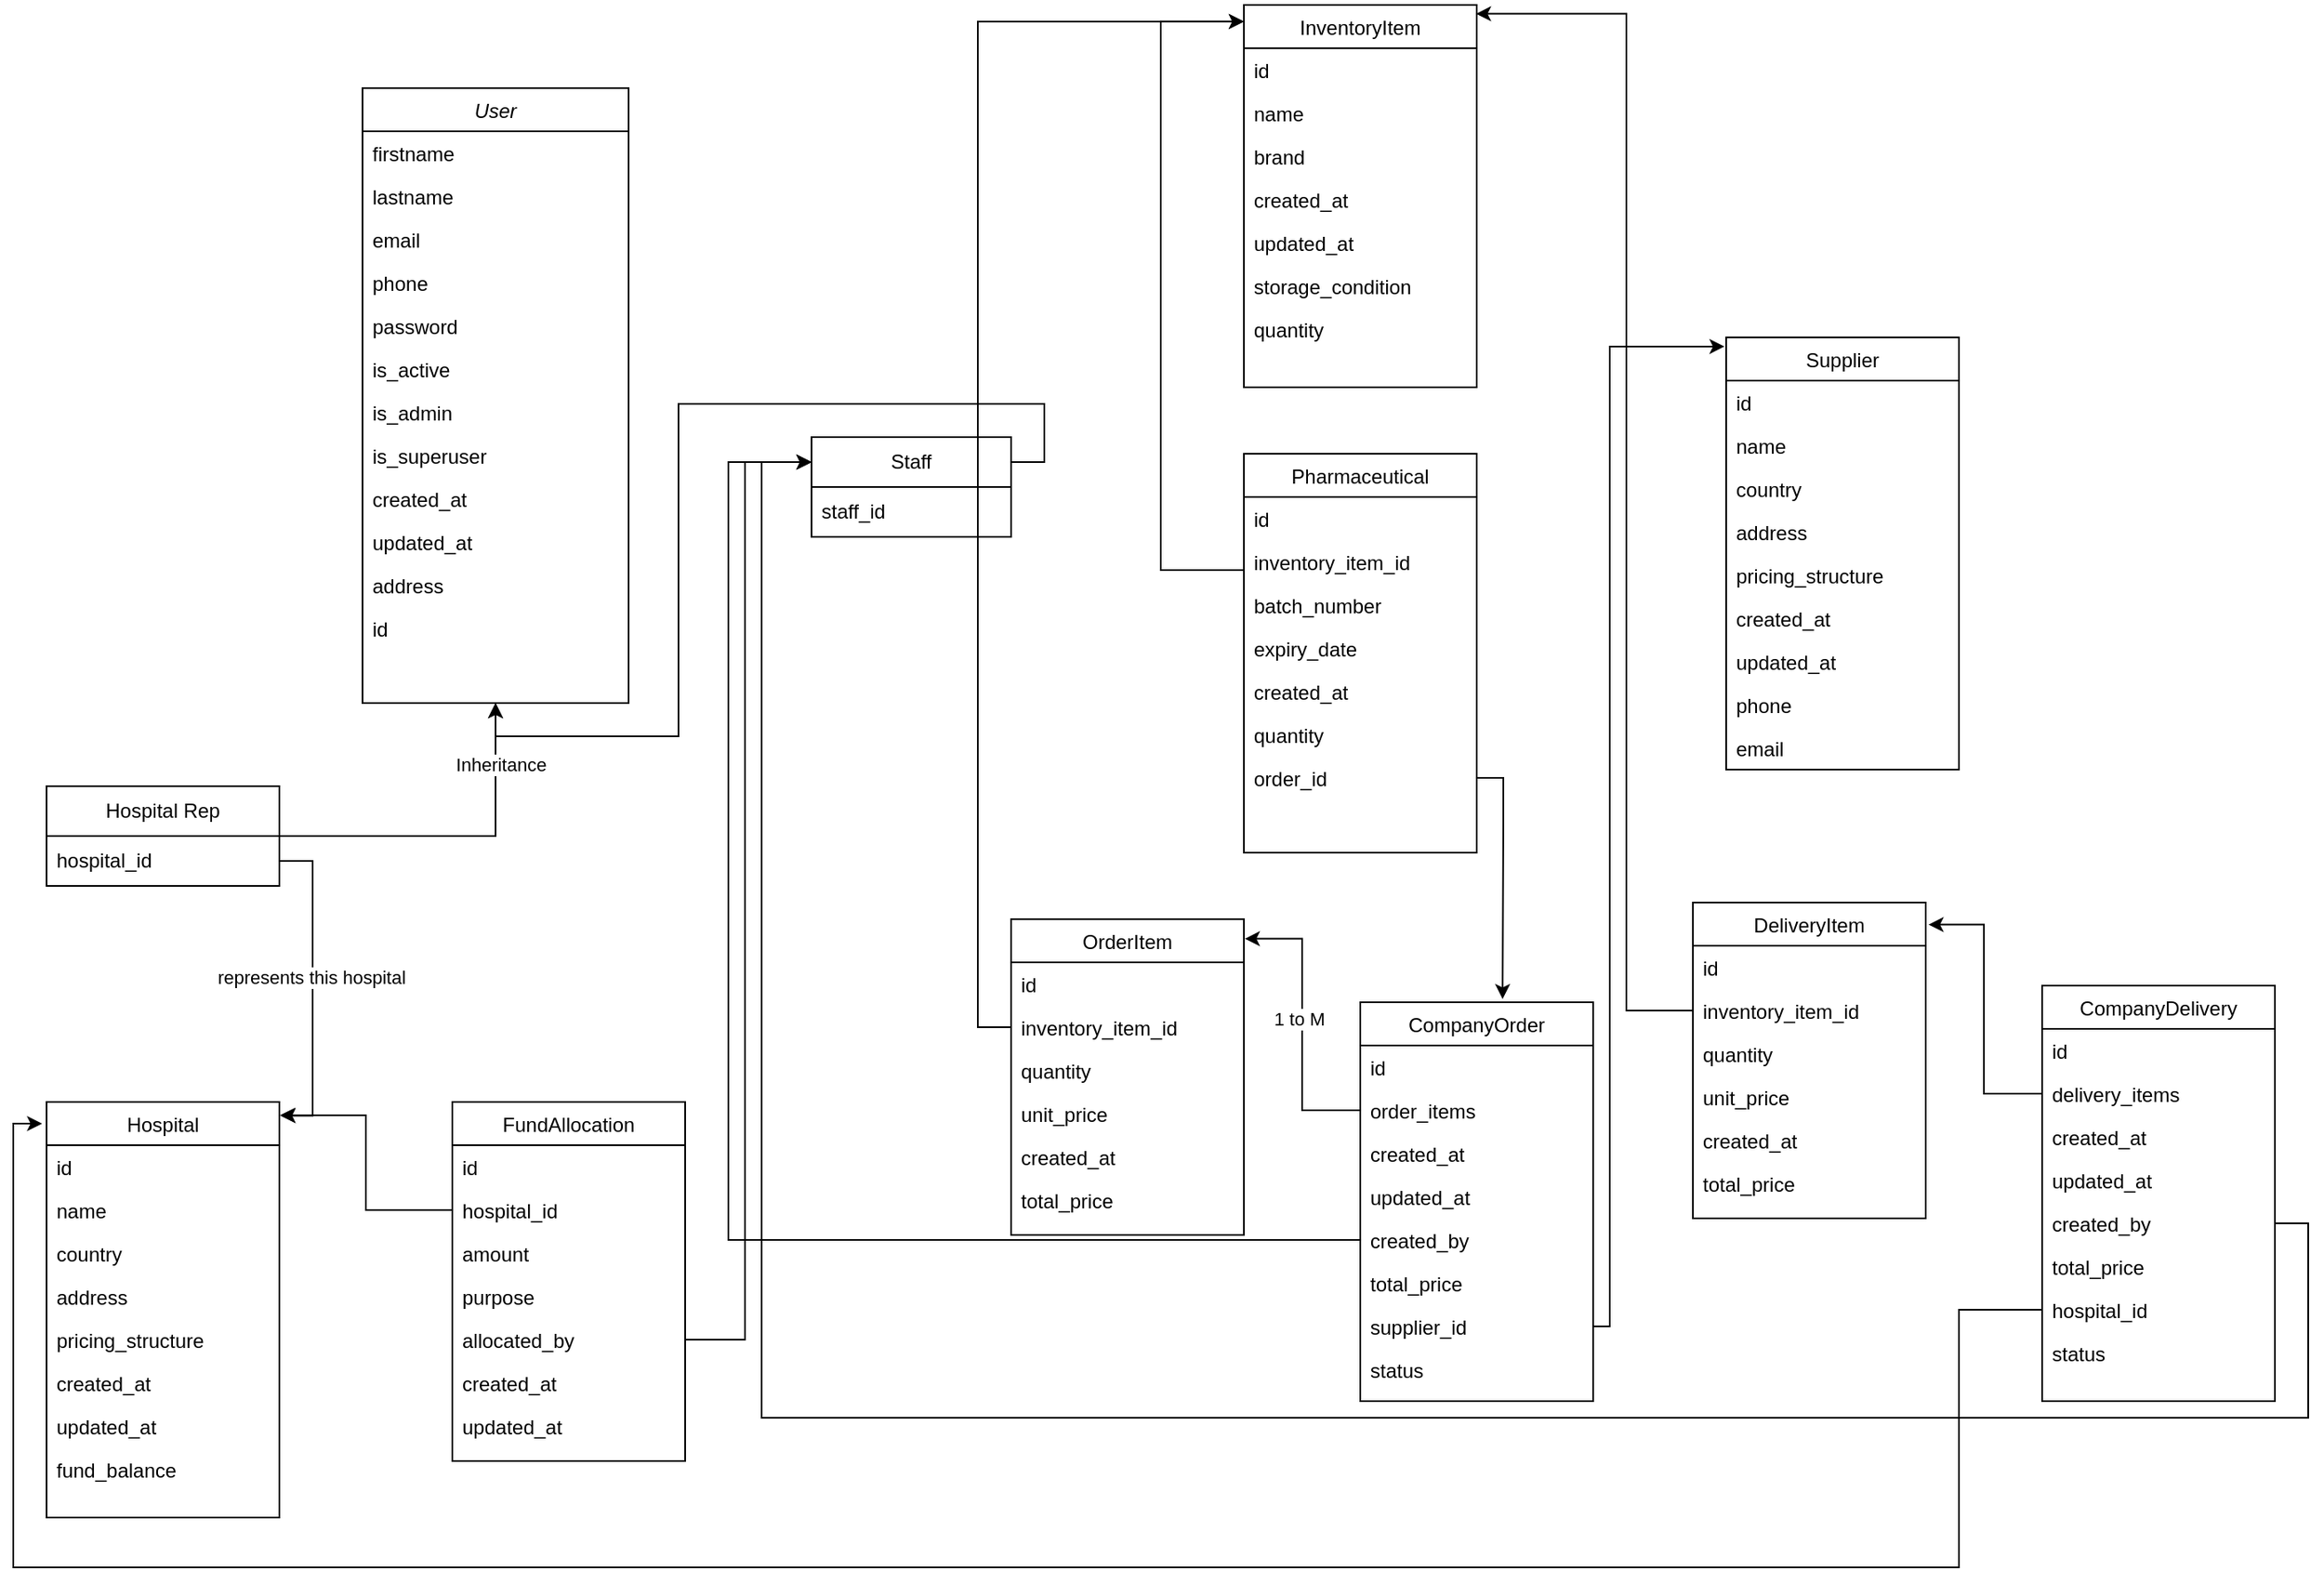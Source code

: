 <mxfile version="24.9.0">
  <diagram id="C5RBs43oDa-KdzZeNtuy" name="Page-1">
    <mxGraphModel dx="1472" dy="779" grid="1" gridSize="10" guides="1" tooltips="1" connect="1" arrows="1" fold="1" page="1" pageScale="1" pageWidth="827" pageHeight="1169" math="0" shadow="0">
      <root>
        <mxCell id="WIyWlLk6GJQsqaUBKTNV-0" />
        <mxCell id="WIyWlLk6GJQsqaUBKTNV-1" parent="WIyWlLk6GJQsqaUBKTNV-0" />
        <mxCell id="zkfFHV4jXpPFQw0GAbJ--0" value="User" style="swimlane;fontStyle=2;align=center;verticalAlign=top;childLayout=stackLayout;horizontal=1;startSize=26;horizontalStack=0;resizeParent=1;resizeLast=0;collapsible=1;marginBottom=0;rounded=0;shadow=0;strokeWidth=1;" parent="WIyWlLk6GJQsqaUBKTNV-1" vertex="1">
          <mxGeometry x="220" y="120" width="160" height="370" as="geometry">
            <mxRectangle x="230" y="140" width="160" height="26" as="alternateBounds" />
          </mxGeometry>
        </mxCell>
        <mxCell id="zkfFHV4jXpPFQw0GAbJ--1" value="firstname" style="text;align=left;verticalAlign=top;spacingLeft=4;spacingRight=4;overflow=hidden;rotatable=0;points=[[0,0.5],[1,0.5]];portConstraint=eastwest;" parent="zkfFHV4jXpPFQw0GAbJ--0" vertex="1">
          <mxGeometry y="26" width="160" height="26" as="geometry" />
        </mxCell>
        <mxCell id="zkfFHV4jXpPFQw0GAbJ--2" value="lastname" style="text;align=left;verticalAlign=top;spacingLeft=4;spacingRight=4;overflow=hidden;rotatable=0;points=[[0,0.5],[1,0.5]];portConstraint=eastwest;rounded=0;shadow=0;html=0;" parent="zkfFHV4jXpPFQw0GAbJ--0" vertex="1">
          <mxGeometry y="52" width="160" height="26" as="geometry" />
        </mxCell>
        <mxCell id="zkfFHV4jXpPFQw0GAbJ--3" value="email" style="text;align=left;verticalAlign=top;spacingLeft=4;spacingRight=4;overflow=hidden;rotatable=0;points=[[0,0.5],[1,0.5]];portConstraint=eastwest;rounded=0;shadow=0;html=0;" parent="zkfFHV4jXpPFQw0GAbJ--0" vertex="1">
          <mxGeometry y="78" width="160" height="26" as="geometry" />
        </mxCell>
        <mxCell id="GmYLh1S7JFa_gdIzrRQN-11" value="phone" style="text;align=left;verticalAlign=top;spacingLeft=4;spacingRight=4;overflow=hidden;rotatable=0;points=[[0,0.5],[1,0.5]];portConstraint=eastwest;rounded=0;shadow=0;html=0;" vertex="1" parent="zkfFHV4jXpPFQw0GAbJ--0">
          <mxGeometry y="104" width="160" height="26" as="geometry" />
        </mxCell>
        <mxCell id="GmYLh1S7JFa_gdIzrRQN-12" value="password" style="text;align=left;verticalAlign=top;spacingLeft=4;spacingRight=4;overflow=hidden;rotatable=0;points=[[0,0.5],[1,0.5]];portConstraint=eastwest;rounded=0;shadow=0;html=0;" vertex="1" parent="zkfFHV4jXpPFQw0GAbJ--0">
          <mxGeometry y="130" width="160" height="26" as="geometry" />
        </mxCell>
        <mxCell id="GmYLh1S7JFa_gdIzrRQN-13" value="is_active" style="text;align=left;verticalAlign=top;spacingLeft=4;spacingRight=4;overflow=hidden;rotatable=0;points=[[0,0.5],[1,0.5]];portConstraint=eastwest;rounded=0;shadow=0;html=0;" vertex="1" parent="zkfFHV4jXpPFQw0GAbJ--0">
          <mxGeometry y="156" width="160" height="26" as="geometry" />
        </mxCell>
        <mxCell id="GmYLh1S7JFa_gdIzrRQN-14" value="is_admin" style="text;align=left;verticalAlign=top;spacingLeft=4;spacingRight=4;overflow=hidden;rotatable=0;points=[[0,0.5],[1,0.5]];portConstraint=eastwest;rounded=0;shadow=0;html=0;" vertex="1" parent="zkfFHV4jXpPFQw0GAbJ--0">
          <mxGeometry y="182" width="160" height="26" as="geometry" />
        </mxCell>
        <mxCell id="GmYLh1S7JFa_gdIzrRQN-15" value="is_superuser" style="text;align=left;verticalAlign=top;spacingLeft=4;spacingRight=4;overflow=hidden;rotatable=0;points=[[0,0.5],[1,0.5]];portConstraint=eastwest;rounded=0;shadow=0;html=0;" vertex="1" parent="zkfFHV4jXpPFQw0GAbJ--0">
          <mxGeometry y="208" width="160" height="26" as="geometry" />
        </mxCell>
        <mxCell id="GmYLh1S7JFa_gdIzrRQN-16" value="created_at" style="text;align=left;verticalAlign=top;spacingLeft=4;spacingRight=4;overflow=hidden;rotatable=0;points=[[0,0.5],[1,0.5]];portConstraint=eastwest;rounded=0;shadow=0;html=0;" vertex="1" parent="zkfFHV4jXpPFQw0GAbJ--0">
          <mxGeometry y="234" width="160" height="26" as="geometry" />
        </mxCell>
        <mxCell id="GmYLh1S7JFa_gdIzrRQN-17" value="updated_at" style="text;align=left;verticalAlign=top;spacingLeft=4;spacingRight=4;overflow=hidden;rotatable=0;points=[[0,0.5],[1,0.5]];portConstraint=eastwest;rounded=0;shadow=0;html=0;" vertex="1" parent="zkfFHV4jXpPFQw0GAbJ--0">
          <mxGeometry y="260" width="160" height="26" as="geometry" />
        </mxCell>
        <mxCell id="GmYLh1S7JFa_gdIzrRQN-23" value="address" style="text;align=left;verticalAlign=top;spacingLeft=4;spacingRight=4;overflow=hidden;rotatable=0;points=[[0,0.5],[1,0.5]];portConstraint=eastwest;rounded=0;shadow=0;html=0;" vertex="1" parent="zkfFHV4jXpPFQw0GAbJ--0">
          <mxGeometry y="286" width="160" height="26" as="geometry" />
        </mxCell>
        <mxCell id="GmYLh1S7JFa_gdIzrRQN-28" value="id" style="text;align=left;verticalAlign=top;spacingLeft=4;spacingRight=4;overflow=hidden;rotatable=0;points=[[0,0.5],[1,0.5]];portConstraint=eastwest;rounded=0;shadow=0;html=0;" vertex="1" parent="zkfFHV4jXpPFQw0GAbJ--0">
          <mxGeometry y="312" width="160" height="26" as="geometry" />
        </mxCell>
        <mxCell id="zkfFHV4jXpPFQw0GAbJ--17" value="Hospital" style="swimlane;fontStyle=0;align=center;verticalAlign=top;childLayout=stackLayout;horizontal=1;startSize=26;horizontalStack=0;resizeParent=1;resizeLast=0;collapsible=1;marginBottom=0;rounded=0;shadow=0;strokeWidth=1;" parent="WIyWlLk6GJQsqaUBKTNV-1" vertex="1">
          <mxGeometry x="30" y="730" width="140" height="250" as="geometry">
            <mxRectangle x="550" y="140" width="160" height="26" as="alternateBounds" />
          </mxGeometry>
        </mxCell>
        <mxCell id="zkfFHV4jXpPFQw0GAbJ--18" value="id" style="text;align=left;verticalAlign=top;spacingLeft=4;spacingRight=4;overflow=hidden;rotatable=0;points=[[0,0.5],[1,0.5]];portConstraint=eastwest;" parent="zkfFHV4jXpPFQw0GAbJ--17" vertex="1">
          <mxGeometry y="26" width="140" height="26" as="geometry" />
        </mxCell>
        <mxCell id="zkfFHV4jXpPFQw0GAbJ--19" value="name" style="text;align=left;verticalAlign=top;spacingLeft=4;spacingRight=4;overflow=hidden;rotatable=0;points=[[0,0.5],[1,0.5]];portConstraint=eastwest;rounded=0;shadow=0;html=0;" parent="zkfFHV4jXpPFQw0GAbJ--17" vertex="1">
          <mxGeometry y="52" width="140" height="26" as="geometry" />
        </mxCell>
        <mxCell id="zkfFHV4jXpPFQw0GAbJ--20" value="country" style="text;align=left;verticalAlign=top;spacingLeft=4;spacingRight=4;overflow=hidden;rotatable=0;points=[[0,0.5],[1,0.5]];portConstraint=eastwest;rounded=0;shadow=0;html=0;" parent="zkfFHV4jXpPFQw0GAbJ--17" vertex="1">
          <mxGeometry y="78" width="140" height="26" as="geometry" />
        </mxCell>
        <mxCell id="zkfFHV4jXpPFQw0GAbJ--21" value="address" style="text;align=left;verticalAlign=top;spacingLeft=4;spacingRight=4;overflow=hidden;rotatable=0;points=[[0,0.5],[1,0.5]];portConstraint=eastwest;rounded=0;shadow=0;html=0;" parent="zkfFHV4jXpPFQw0GAbJ--17" vertex="1">
          <mxGeometry y="104" width="140" height="26" as="geometry" />
        </mxCell>
        <mxCell id="zkfFHV4jXpPFQw0GAbJ--22" value="pricing_structure" style="text;align=left;verticalAlign=top;spacingLeft=4;spacingRight=4;overflow=hidden;rotatable=0;points=[[0,0.5],[1,0.5]];portConstraint=eastwest;rounded=0;shadow=0;html=0;" parent="zkfFHV4jXpPFQw0GAbJ--17" vertex="1">
          <mxGeometry y="130" width="140" height="26" as="geometry" />
        </mxCell>
        <mxCell id="GmYLh1S7JFa_gdIzrRQN-30" value="created_at" style="text;align=left;verticalAlign=top;spacingLeft=4;spacingRight=4;overflow=hidden;rotatable=0;points=[[0,0.5],[1,0.5]];portConstraint=eastwest;rounded=0;shadow=0;html=0;" vertex="1" parent="zkfFHV4jXpPFQw0GAbJ--17">
          <mxGeometry y="156" width="140" height="26" as="geometry" />
        </mxCell>
        <mxCell id="GmYLh1S7JFa_gdIzrRQN-31" value="updated_at" style="text;align=left;verticalAlign=top;spacingLeft=4;spacingRight=4;overflow=hidden;rotatable=0;points=[[0,0.5],[1,0.5]];portConstraint=eastwest;rounded=0;shadow=0;html=0;" vertex="1" parent="zkfFHV4jXpPFQw0GAbJ--17">
          <mxGeometry y="182" width="140" height="26" as="geometry" />
        </mxCell>
        <mxCell id="GmYLh1S7JFa_gdIzrRQN-71" value="fund_balance" style="text;align=left;verticalAlign=top;spacingLeft=4;spacingRight=4;overflow=hidden;rotatable=0;points=[[0,0.5],[1,0.5]];portConstraint=eastwest;rounded=0;shadow=0;html=0;" vertex="1" parent="zkfFHV4jXpPFQw0GAbJ--17">
          <mxGeometry y="208" width="140" height="26" as="geometry" />
        </mxCell>
        <mxCell id="GmYLh1S7JFa_gdIzrRQN-25" style="edgeStyle=orthogonalEdgeStyle;rounded=0;orthogonalLoop=1;jettySize=auto;html=1;entryX=0.5;entryY=1;entryDx=0;entryDy=0;" edge="1" parent="WIyWlLk6GJQsqaUBKTNV-1" source="GmYLh1S7JFa_gdIzrRQN-19" target="zkfFHV4jXpPFQw0GAbJ--0">
          <mxGeometry relative="1" as="geometry" />
        </mxCell>
        <mxCell id="GmYLh1S7JFa_gdIzrRQN-154" value="Inheritance" style="edgeLabel;html=1;align=center;verticalAlign=middle;resizable=0;points=[];" vertex="1" connectable="0" parent="GmYLh1S7JFa_gdIzrRQN-25">
          <mxGeometry x="0.648" y="-3" relative="1" as="geometry">
            <mxPoint as="offset" />
          </mxGeometry>
        </mxCell>
        <mxCell id="GmYLh1S7JFa_gdIzrRQN-19" value="Hospital Rep" style="swimlane;fontStyle=0;childLayout=stackLayout;horizontal=1;startSize=30;horizontalStack=0;resizeParent=1;resizeParentMax=0;resizeLast=0;collapsible=1;marginBottom=0;whiteSpace=wrap;html=1;" vertex="1" parent="WIyWlLk6GJQsqaUBKTNV-1">
          <mxGeometry x="30" y="540" width="140" height="60" as="geometry" />
        </mxCell>
        <mxCell id="GmYLh1S7JFa_gdIzrRQN-20" value="hospital_id" style="text;strokeColor=none;fillColor=none;align=left;verticalAlign=middle;spacingLeft=4;spacingRight=4;overflow=hidden;points=[[0,0.5],[1,0.5]];portConstraint=eastwest;rotatable=0;whiteSpace=wrap;html=1;" vertex="1" parent="GmYLh1S7JFa_gdIzrRQN-19">
          <mxGeometry y="30" width="140" height="30" as="geometry" />
        </mxCell>
        <mxCell id="GmYLh1S7JFa_gdIzrRQN-26" value="Staff" style="swimlane;fontStyle=0;childLayout=stackLayout;horizontal=1;startSize=30;horizontalStack=0;resizeParent=1;resizeParentMax=0;resizeLast=0;collapsible=1;marginBottom=0;whiteSpace=wrap;html=1;direction=east;" vertex="1" parent="WIyWlLk6GJQsqaUBKTNV-1">
          <mxGeometry x="490" y="330" width="120" height="60" as="geometry" />
        </mxCell>
        <mxCell id="GmYLh1S7JFa_gdIzrRQN-27" value="staff_id" style="text;strokeColor=none;fillColor=none;align=left;verticalAlign=middle;spacingLeft=4;spacingRight=4;overflow=hidden;points=[[0,0.5],[1,0.5]];portConstraint=eastwest;rotatable=0;whiteSpace=wrap;html=1;" vertex="1" parent="GmYLh1S7JFa_gdIzrRQN-26">
          <mxGeometry y="30" width="120" height="30" as="geometry" />
        </mxCell>
        <mxCell id="GmYLh1S7JFa_gdIzrRQN-29" style="edgeStyle=orthogonalEdgeStyle;rounded=0;orthogonalLoop=1;jettySize=auto;html=1;entryX=0.5;entryY=1;entryDx=0;entryDy=0;exitX=1;exitY=0.25;exitDx=0;exitDy=0;" edge="1" parent="WIyWlLk6GJQsqaUBKTNV-1" source="GmYLh1S7JFa_gdIzrRQN-26" target="zkfFHV4jXpPFQw0GAbJ--0">
          <mxGeometry relative="1" as="geometry">
            <Array as="points">
              <mxPoint x="630" y="345" />
              <mxPoint x="630" y="310" />
              <mxPoint x="410" y="310" />
              <mxPoint x="410" y="510" />
              <mxPoint x="300" y="510" />
            </Array>
          </mxGeometry>
        </mxCell>
        <mxCell id="GmYLh1S7JFa_gdIzrRQN-32" style="edgeStyle=orthogonalEdgeStyle;rounded=0;orthogonalLoop=1;jettySize=auto;html=1;exitX=1;exitY=0.5;exitDx=0;exitDy=0;entryX=1.005;entryY=0.033;entryDx=0;entryDy=0;entryPerimeter=0;" edge="1" parent="WIyWlLk6GJQsqaUBKTNV-1" source="GmYLh1S7JFa_gdIzrRQN-20" target="zkfFHV4jXpPFQw0GAbJ--17">
          <mxGeometry relative="1" as="geometry" />
        </mxCell>
        <mxCell id="GmYLh1S7JFa_gdIzrRQN-33" value="represents this hospital" style="edgeLabel;html=1;align=center;verticalAlign=middle;resizable=0;points=[];" vertex="1" connectable="0" parent="GmYLh1S7JFa_gdIzrRQN-32">
          <mxGeometry x="-0.073" y="-1" relative="1" as="geometry">
            <mxPoint as="offset" />
          </mxGeometry>
        </mxCell>
        <mxCell id="GmYLh1S7JFa_gdIzrRQN-34" value="Supplier" style="swimlane;fontStyle=0;align=center;verticalAlign=top;childLayout=stackLayout;horizontal=1;startSize=26;horizontalStack=0;resizeParent=1;resizeLast=0;collapsible=1;marginBottom=0;rounded=0;shadow=0;strokeWidth=1;" vertex="1" parent="WIyWlLk6GJQsqaUBKTNV-1">
          <mxGeometry x="1040" y="270" width="140" height="260" as="geometry">
            <mxRectangle x="550" y="140" width="160" height="26" as="alternateBounds" />
          </mxGeometry>
        </mxCell>
        <mxCell id="GmYLh1S7JFa_gdIzrRQN-35" value="id" style="text;align=left;verticalAlign=top;spacingLeft=4;spacingRight=4;overflow=hidden;rotatable=0;points=[[0,0.5],[1,0.5]];portConstraint=eastwest;" vertex="1" parent="GmYLh1S7JFa_gdIzrRQN-34">
          <mxGeometry y="26" width="140" height="26" as="geometry" />
        </mxCell>
        <mxCell id="GmYLh1S7JFa_gdIzrRQN-36" value="name" style="text;align=left;verticalAlign=top;spacingLeft=4;spacingRight=4;overflow=hidden;rotatable=0;points=[[0,0.5],[1,0.5]];portConstraint=eastwest;rounded=0;shadow=0;html=0;" vertex="1" parent="GmYLh1S7JFa_gdIzrRQN-34">
          <mxGeometry y="52" width="140" height="26" as="geometry" />
        </mxCell>
        <mxCell id="GmYLh1S7JFa_gdIzrRQN-37" value="country" style="text;align=left;verticalAlign=top;spacingLeft=4;spacingRight=4;overflow=hidden;rotatable=0;points=[[0,0.5],[1,0.5]];portConstraint=eastwest;rounded=0;shadow=0;html=0;" vertex="1" parent="GmYLh1S7JFa_gdIzrRQN-34">
          <mxGeometry y="78" width="140" height="26" as="geometry" />
        </mxCell>
        <mxCell id="GmYLh1S7JFa_gdIzrRQN-38" value="address" style="text;align=left;verticalAlign=top;spacingLeft=4;spacingRight=4;overflow=hidden;rotatable=0;points=[[0,0.5],[1,0.5]];portConstraint=eastwest;rounded=0;shadow=0;html=0;" vertex="1" parent="GmYLh1S7JFa_gdIzrRQN-34">
          <mxGeometry y="104" width="140" height="26" as="geometry" />
        </mxCell>
        <mxCell id="GmYLh1S7JFa_gdIzrRQN-39" value="pricing_structure" style="text;align=left;verticalAlign=top;spacingLeft=4;spacingRight=4;overflow=hidden;rotatable=0;points=[[0,0.5],[1,0.5]];portConstraint=eastwest;rounded=0;shadow=0;html=0;" vertex="1" parent="GmYLh1S7JFa_gdIzrRQN-34">
          <mxGeometry y="130" width="140" height="26" as="geometry" />
        </mxCell>
        <mxCell id="GmYLh1S7JFa_gdIzrRQN-40" value="created_at" style="text;align=left;verticalAlign=top;spacingLeft=4;spacingRight=4;overflow=hidden;rotatable=0;points=[[0,0.5],[1,0.5]];portConstraint=eastwest;rounded=0;shadow=0;html=0;" vertex="1" parent="GmYLh1S7JFa_gdIzrRQN-34">
          <mxGeometry y="156" width="140" height="26" as="geometry" />
        </mxCell>
        <mxCell id="GmYLh1S7JFa_gdIzrRQN-41" value="updated_at" style="text;align=left;verticalAlign=top;spacingLeft=4;spacingRight=4;overflow=hidden;rotatable=0;points=[[0,0.5],[1,0.5]];portConstraint=eastwest;rounded=0;shadow=0;html=0;" vertex="1" parent="GmYLh1S7JFa_gdIzrRQN-34">
          <mxGeometry y="182" width="140" height="26" as="geometry" />
        </mxCell>
        <mxCell id="GmYLh1S7JFa_gdIzrRQN-42" value="phone" style="text;align=left;verticalAlign=top;spacingLeft=4;spacingRight=4;overflow=hidden;rotatable=0;points=[[0,0.5],[1,0.5]];portConstraint=eastwest;rounded=0;shadow=0;html=0;" vertex="1" parent="GmYLh1S7JFa_gdIzrRQN-34">
          <mxGeometry y="208" width="140" height="26" as="geometry" />
        </mxCell>
        <mxCell id="GmYLh1S7JFa_gdIzrRQN-43" value="email" style="text;align=left;verticalAlign=top;spacingLeft=4;spacingRight=4;overflow=hidden;rotatable=0;points=[[0,0.5],[1,0.5]];portConstraint=eastwest;rounded=0;shadow=0;html=0;" vertex="1" parent="GmYLh1S7JFa_gdIzrRQN-34">
          <mxGeometry y="234" width="140" height="26" as="geometry" />
        </mxCell>
        <mxCell id="GmYLh1S7JFa_gdIzrRQN-44" value="InventoryItem" style="swimlane;fontStyle=0;align=center;verticalAlign=top;childLayout=stackLayout;horizontal=1;startSize=26;horizontalStack=0;resizeParent=1;resizeLast=0;collapsible=1;marginBottom=0;rounded=0;shadow=0;strokeWidth=1;" vertex="1" parent="WIyWlLk6GJQsqaUBKTNV-1">
          <mxGeometry x="750" y="70" width="140" height="230" as="geometry">
            <mxRectangle x="550" y="140" width="160" height="26" as="alternateBounds" />
          </mxGeometry>
        </mxCell>
        <mxCell id="GmYLh1S7JFa_gdIzrRQN-45" value="id" style="text;align=left;verticalAlign=top;spacingLeft=4;spacingRight=4;overflow=hidden;rotatable=0;points=[[0,0.5],[1,0.5]];portConstraint=eastwest;" vertex="1" parent="GmYLh1S7JFa_gdIzrRQN-44">
          <mxGeometry y="26" width="140" height="26" as="geometry" />
        </mxCell>
        <mxCell id="GmYLh1S7JFa_gdIzrRQN-46" value="name" style="text;align=left;verticalAlign=top;spacingLeft=4;spacingRight=4;overflow=hidden;rotatable=0;points=[[0,0.5],[1,0.5]];portConstraint=eastwest;rounded=0;shadow=0;html=0;" vertex="1" parent="GmYLh1S7JFa_gdIzrRQN-44">
          <mxGeometry y="52" width="140" height="26" as="geometry" />
        </mxCell>
        <mxCell id="GmYLh1S7JFa_gdIzrRQN-47" value="brand" style="text;align=left;verticalAlign=top;spacingLeft=4;spacingRight=4;overflow=hidden;rotatable=0;points=[[0,0.5],[1,0.5]];portConstraint=eastwest;rounded=0;shadow=0;html=0;" vertex="1" parent="GmYLh1S7JFa_gdIzrRQN-44">
          <mxGeometry y="78" width="140" height="26" as="geometry" />
        </mxCell>
        <mxCell id="GmYLh1S7JFa_gdIzrRQN-50" value="created_at" style="text;align=left;verticalAlign=top;spacingLeft=4;spacingRight=4;overflow=hidden;rotatable=0;points=[[0,0.5],[1,0.5]];portConstraint=eastwest;rounded=0;shadow=0;html=0;" vertex="1" parent="GmYLh1S7JFa_gdIzrRQN-44">
          <mxGeometry y="104" width="140" height="26" as="geometry" />
        </mxCell>
        <mxCell id="GmYLh1S7JFa_gdIzrRQN-51" value="updated_at" style="text;align=left;verticalAlign=top;spacingLeft=4;spacingRight=4;overflow=hidden;rotatable=0;points=[[0,0.5],[1,0.5]];portConstraint=eastwest;rounded=0;shadow=0;html=0;" vertex="1" parent="GmYLh1S7JFa_gdIzrRQN-44">
          <mxGeometry y="130" width="140" height="26" as="geometry" />
        </mxCell>
        <mxCell id="GmYLh1S7JFa_gdIzrRQN-52" value="storage_condition" style="text;align=left;verticalAlign=top;spacingLeft=4;spacingRight=4;overflow=hidden;rotatable=0;points=[[0,0.5],[1,0.5]];portConstraint=eastwest;rounded=0;shadow=0;html=0;" vertex="1" parent="GmYLh1S7JFa_gdIzrRQN-44">
          <mxGeometry y="156" width="140" height="26" as="geometry" />
        </mxCell>
        <mxCell id="GmYLh1S7JFa_gdIzrRQN-53" value="quantity" style="text;align=left;verticalAlign=top;spacingLeft=4;spacingRight=4;overflow=hidden;rotatable=0;points=[[0,0.5],[1,0.5]];portConstraint=eastwest;rounded=0;shadow=0;html=0;" vertex="1" parent="GmYLh1S7JFa_gdIzrRQN-44">
          <mxGeometry y="182" width="140" height="26" as="geometry" />
        </mxCell>
        <mxCell id="GmYLh1S7JFa_gdIzrRQN-61" value="FundAllocation" style="swimlane;fontStyle=0;align=center;verticalAlign=top;childLayout=stackLayout;horizontal=1;startSize=26;horizontalStack=0;resizeParent=1;resizeLast=0;collapsible=1;marginBottom=0;rounded=0;shadow=0;strokeWidth=1;" vertex="1" parent="WIyWlLk6GJQsqaUBKTNV-1">
          <mxGeometry x="274" y="730" width="140" height="216" as="geometry">
            <mxRectangle x="550" y="140" width="160" height="26" as="alternateBounds" />
          </mxGeometry>
        </mxCell>
        <mxCell id="GmYLh1S7JFa_gdIzrRQN-62" value="id" style="text;align=left;verticalAlign=top;spacingLeft=4;spacingRight=4;overflow=hidden;rotatable=0;points=[[0,0.5],[1,0.5]];portConstraint=eastwest;" vertex="1" parent="GmYLh1S7JFa_gdIzrRQN-61">
          <mxGeometry y="26" width="140" height="26" as="geometry" />
        </mxCell>
        <mxCell id="GmYLh1S7JFa_gdIzrRQN-63" value="hospital_id" style="text;align=left;verticalAlign=top;spacingLeft=4;spacingRight=4;overflow=hidden;rotatable=0;points=[[0,0.5],[1,0.5]];portConstraint=eastwest;rounded=0;shadow=0;html=0;" vertex="1" parent="GmYLh1S7JFa_gdIzrRQN-61">
          <mxGeometry y="52" width="140" height="26" as="geometry" />
        </mxCell>
        <mxCell id="GmYLh1S7JFa_gdIzrRQN-64" value="amount" style="text;align=left;verticalAlign=top;spacingLeft=4;spacingRight=4;overflow=hidden;rotatable=0;points=[[0,0.5],[1,0.5]];portConstraint=eastwest;rounded=0;shadow=0;html=0;" vertex="1" parent="GmYLh1S7JFa_gdIzrRQN-61">
          <mxGeometry y="78" width="140" height="26" as="geometry" />
        </mxCell>
        <mxCell id="GmYLh1S7JFa_gdIzrRQN-65" value="purpose" style="text;align=left;verticalAlign=top;spacingLeft=4;spacingRight=4;overflow=hidden;rotatable=0;points=[[0,0.5],[1,0.5]];portConstraint=eastwest;rounded=0;shadow=0;html=0;" vertex="1" parent="GmYLh1S7JFa_gdIzrRQN-61">
          <mxGeometry y="104" width="140" height="26" as="geometry" />
        </mxCell>
        <mxCell id="GmYLh1S7JFa_gdIzrRQN-66" value="allocated_by" style="text;align=left;verticalAlign=top;spacingLeft=4;spacingRight=4;overflow=hidden;rotatable=0;points=[[0,0.5],[1,0.5]];portConstraint=eastwest;rounded=0;shadow=0;html=0;" vertex="1" parent="GmYLh1S7JFa_gdIzrRQN-61">
          <mxGeometry y="130" width="140" height="26" as="geometry" />
        </mxCell>
        <mxCell id="GmYLh1S7JFa_gdIzrRQN-67" value="created_at" style="text;align=left;verticalAlign=top;spacingLeft=4;spacingRight=4;overflow=hidden;rotatable=0;points=[[0,0.5],[1,0.5]];portConstraint=eastwest;rounded=0;shadow=0;html=0;" vertex="1" parent="GmYLh1S7JFa_gdIzrRQN-61">
          <mxGeometry y="156" width="140" height="26" as="geometry" />
        </mxCell>
        <mxCell id="GmYLh1S7JFa_gdIzrRQN-68" value="updated_at" style="text;align=left;verticalAlign=top;spacingLeft=4;spacingRight=4;overflow=hidden;rotatable=0;points=[[0,0.5],[1,0.5]];portConstraint=eastwest;rounded=0;shadow=0;html=0;" vertex="1" parent="GmYLh1S7JFa_gdIzrRQN-61">
          <mxGeometry y="182" width="140" height="26" as="geometry" />
        </mxCell>
        <mxCell id="GmYLh1S7JFa_gdIzrRQN-69" style="edgeStyle=orthogonalEdgeStyle;rounded=0;orthogonalLoop=1;jettySize=auto;html=1;entryX=1.003;entryY=0.032;entryDx=0;entryDy=0;entryPerimeter=0;" edge="1" parent="WIyWlLk6GJQsqaUBKTNV-1" source="GmYLh1S7JFa_gdIzrRQN-63" target="zkfFHV4jXpPFQw0GAbJ--17">
          <mxGeometry relative="1" as="geometry" />
        </mxCell>
        <mxCell id="GmYLh1S7JFa_gdIzrRQN-70" style="edgeStyle=orthogonalEdgeStyle;rounded=0;orthogonalLoop=1;jettySize=auto;html=1;entryX=0;entryY=0.25;entryDx=0;entryDy=0;" edge="1" parent="WIyWlLk6GJQsqaUBKTNV-1" source="GmYLh1S7JFa_gdIzrRQN-66" target="GmYLh1S7JFa_gdIzrRQN-26">
          <mxGeometry relative="1" as="geometry">
            <Array as="points">
              <mxPoint x="450" y="873" />
              <mxPoint x="450" y="345" />
            </Array>
          </mxGeometry>
        </mxCell>
        <mxCell id="GmYLh1S7JFa_gdIzrRQN-72" value="Pharmaceutical" style="swimlane;fontStyle=0;align=center;verticalAlign=top;childLayout=stackLayout;horizontal=1;startSize=26;horizontalStack=0;resizeParent=1;resizeLast=0;collapsible=1;marginBottom=0;rounded=0;shadow=0;strokeWidth=1;" vertex="1" parent="WIyWlLk6GJQsqaUBKTNV-1">
          <mxGeometry x="750" y="340" width="140" height="240" as="geometry">
            <mxRectangle x="550" y="140" width="160" height="26" as="alternateBounds" />
          </mxGeometry>
        </mxCell>
        <mxCell id="GmYLh1S7JFa_gdIzrRQN-73" value="id" style="text;align=left;verticalAlign=top;spacingLeft=4;spacingRight=4;overflow=hidden;rotatable=0;points=[[0,0.5],[1,0.5]];portConstraint=eastwest;" vertex="1" parent="GmYLh1S7JFa_gdIzrRQN-72">
          <mxGeometry y="26" width="140" height="26" as="geometry" />
        </mxCell>
        <mxCell id="GmYLh1S7JFa_gdIzrRQN-75" value="inventory_item_id" style="text;align=left;verticalAlign=top;spacingLeft=4;spacingRight=4;overflow=hidden;rotatable=0;points=[[0,0.5],[1,0.5]];portConstraint=eastwest;rounded=0;shadow=0;html=0;" vertex="1" parent="GmYLh1S7JFa_gdIzrRQN-72">
          <mxGeometry y="52" width="140" height="26" as="geometry" />
        </mxCell>
        <mxCell id="GmYLh1S7JFa_gdIzrRQN-76" value="batch_number" style="text;align=left;verticalAlign=top;spacingLeft=4;spacingRight=4;overflow=hidden;rotatable=0;points=[[0,0.5],[1,0.5]];portConstraint=eastwest;rounded=0;shadow=0;html=0;" vertex="1" parent="GmYLh1S7JFa_gdIzrRQN-72">
          <mxGeometry y="78" width="140" height="26" as="geometry" />
        </mxCell>
        <mxCell id="GmYLh1S7JFa_gdIzrRQN-77" value="expiry_date" style="text;align=left;verticalAlign=top;spacingLeft=4;spacingRight=4;overflow=hidden;rotatable=0;points=[[0,0.5],[1,0.5]];portConstraint=eastwest;rounded=0;shadow=0;html=0;" vertex="1" parent="GmYLh1S7JFa_gdIzrRQN-72">
          <mxGeometry y="104" width="140" height="26" as="geometry" />
        </mxCell>
        <mxCell id="GmYLh1S7JFa_gdIzrRQN-78" value="created_at" style="text;align=left;verticalAlign=top;spacingLeft=4;spacingRight=4;overflow=hidden;rotatable=0;points=[[0,0.5],[1,0.5]];portConstraint=eastwest;rounded=0;shadow=0;html=0;" vertex="1" parent="GmYLh1S7JFa_gdIzrRQN-72">
          <mxGeometry y="130" width="140" height="26" as="geometry" />
        </mxCell>
        <mxCell id="GmYLh1S7JFa_gdIzrRQN-81" value="quantity" style="text;align=left;verticalAlign=top;spacingLeft=4;spacingRight=4;overflow=hidden;rotatable=0;points=[[0,0.5],[1,0.5]];portConstraint=eastwest;rounded=0;shadow=0;html=0;" vertex="1" parent="GmYLh1S7JFa_gdIzrRQN-72">
          <mxGeometry y="156" width="140" height="26" as="geometry" />
        </mxCell>
        <mxCell id="GmYLh1S7JFa_gdIzrRQN-105" value="order_id" style="text;align=left;verticalAlign=top;spacingLeft=4;spacingRight=4;overflow=hidden;rotatable=0;points=[[0,0.5],[1,0.5]];portConstraint=eastwest;rounded=0;shadow=0;html=0;" vertex="1" parent="GmYLh1S7JFa_gdIzrRQN-72">
          <mxGeometry y="182" width="140" height="26" as="geometry" />
        </mxCell>
        <mxCell id="GmYLh1S7JFa_gdIzrRQN-86" style="edgeStyle=orthogonalEdgeStyle;rounded=0;orthogonalLoop=1;jettySize=auto;html=1;entryX=0;entryY=0.043;entryDx=0;entryDy=0;entryPerimeter=0;" edge="1" parent="WIyWlLk6GJQsqaUBKTNV-1" target="GmYLh1S7JFa_gdIzrRQN-44">
          <mxGeometry relative="1" as="geometry">
            <mxPoint x="750" y="413.81" as="sourcePoint" />
            <mxPoint x="745.24" y="80.02" as="targetPoint" />
            <Array as="points">
              <mxPoint x="750" y="410" />
              <mxPoint x="700" y="410" />
              <mxPoint x="700" y="80" />
            </Array>
          </mxGeometry>
        </mxCell>
        <mxCell id="GmYLh1S7JFa_gdIzrRQN-87" value="CompanyOrder" style="swimlane;fontStyle=0;align=center;verticalAlign=top;childLayout=stackLayout;horizontal=1;startSize=26;horizontalStack=0;resizeParent=1;resizeLast=0;collapsible=1;marginBottom=0;rounded=0;shadow=0;strokeWidth=1;" vertex="1" parent="WIyWlLk6GJQsqaUBKTNV-1">
          <mxGeometry x="820" y="670" width="140" height="240" as="geometry">
            <mxRectangle x="550" y="140" width="160" height="26" as="alternateBounds" />
          </mxGeometry>
        </mxCell>
        <mxCell id="GmYLh1S7JFa_gdIzrRQN-88" value="id" style="text;align=left;verticalAlign=top;spacingLeft=4;spacingRight=4;overflow=hidden;rotatable=0;points=[[0,0.5],[1,0.5]];portConstraint=eastwest;" vertex="1" parent="GmYLh1S7JFa_gdIzrRQN-87">
          <mxGeometry y="26" width="140" height="26" as="geometry" />
        </mxCell>
        <mxCell id="GmYLh1S7JFa_gdIzrRQN-90" value="order_items" style="text;align=left;verticalAlign=top;spacingLeft=4;spacingRight=4;overflow=hidden;rotatable=0;points=[[0,0.5],[1,0.5]];portConstraint=eastwest;rounded=0;shadow=0;html=0;" vertex="1" parent="GmYLh1S7JFa_gdIzrRQN-87">
          <mxGeometry y="52" width="140" height="26" as="geometry" />
        </mxCell>
        <mxCell id="GmYLh1S7JFa_gdIzrRQN-92" value="created_at" style="text;align=left;verticalAlign=top;spacingLeft=4;spacingRight=4;overflow=hidden;rotatable=0;points=[[0,0.5],[1,0.5]];portConstraint=eastwest;rounded=0;shadow=0;html=0;" vertex="1" parent="GmYLh1S7JFa_gdIzrRQN-87">
          <mxGeometry y="78" width="140" height="26" as="geometry" />
        </mxCell>
        <mxCell id="GmYLh1S7JFa_gdIzrRQN-93" value="updated_at" style="text;align=left;verticalAlign=top;spacingLeft=4;spacingRight=4;overflow=hidden;rotatable=0;points=[[0,0.5],[1,0.5]];portConstraint=eastwest;rounded=0;shadow=0;html=0;" vertex="1" parent="GmYLh1S7JFa_gdIzrRQN-87">
          <mxGeometry y="104" width="140" height="26" as="geometry" />
        </mxCell>
        <mxCell id="GmYLh1S7JFa_gdIzrRQN-95" value="created_by" style="text;align=left;verticalAlign=top;spacingLeft=4;spacingRight=4;overflow=hidden;rotatable=0;points=[[0,0.5],[1,0.5]];portConstraint=eastwest;rounded=0;shadow=0;html=0;" vertex="1" parent="GmYLh1S7JFa_gdIzrRQN-87">
          <mxGeometry y="130" width="140" height="26" as="geometry" />
        </mxCell>
        <mxCell id="GmYLh1S7JFa_gdIzrRQN-113" value="total_price" style="text;align=left;verticalAlign=top;spacingLeft=4;spacingRight=4;overflow=hidden;rotatable=0;points=[[0,0.5],[1,0.5]];portConstraint=eastwest;rounded=0;shadow=0;html=0;" vertex="1" parent="GmYLh1S7JFa_gdIzrRQN-87">
          <mxGeometry y="156" width="140" height="26" as="geometry" />
        </mxCell>
        <mxCell id="GmYLh1S7JFa_gdIzrRQN-144" value="supplier_id" style="text;align=left;verticalAlign=top;spacingLeft=4;spacingRight=4;overflow=hidden;rotatable=0;points=[[0,0.5],[1,0.5]];portConstraint=eastwest;rounded=0;shadow=0;html=0;" vertex="1" parent="GmYLh1S7JFa_gdIzrRQN-87">
          <mxGeometry y="182" width="140" height="26" as="geometry" />
        </mxCell>
        <mxCell id="GmYLh1S7JFa_gdIzrRQN-150" value="status" style="text;align=left;verticalAlign=top;spacingLeft=4;spacingRight=4;overflow=hidden;rotatable=0;points=[[0,0.5],[1,0.5]];portConstraint=eastwest;rounded=0;shadow=0;html=0;" vertex="1" parent="GmYLh1S7JFa_gdIzrRQN-87">
          <mxGeometry y="208" width="140" height="26" as="geometry" />
        </mxCell>
        <mxCell id="GmYLh1S7JFa_gdIzrRQN-106" value="OrderItem" style="swimlane;fontStyle=0;align=center;verticalAlign=top;childLayout=stackLayout;horizontal=1;startSize=26;horizontalStack=0;resizeParent=1;resizeLast=0;collapsible=1;marginBottom=0;rounded=0;shadow=0;strokeWidth=1;" vertex="1" parent="WIyWlLk6GJQsqaUBKTNV-1">
          <mxGeometry x="610" y="620" width="140" height="190" as="geometry">
            <mxRectangle x="550" y="140" width="160" height="26" as="alternateBounds" />
          </mxGeometry>
        </mxCell>
        <mxCell id="GmYLh1S7JFa_gdIzrRQN-107" value="id" style="text;align=left;verticalAlign=top;spacingLeft=4;spacingRight=4;overflow=hidden;rotatable=0;points=[[0,0.5],[1,0.5]];portConstraint=eastwest;" vertex="1" parent="GmYLh1S7JFa_gdIzrRQN-106">
          <mxGeometry y="26" width="140" height="26" as="geometry" />
        </mxCell>
        <mxCell id="GmYLh1S7JFa_gdIzrRQN-108" value="inventory_item_id" style="text;align=left;verticalAlign=top;spacingLeft=4;spacingRight=4;overflow=hidden;rotatable=0;points=[[0,0.5],[1,0.5]];portConstraint=eastwest;rounded=0;shadow=0;html=0;" vertex="1" parent="GmYLh1S7JFa_gdIzrRQN-106">
          <mxGeometry y="52" width="140" height="26" as="geometry" />
        </mxCell>
        <mxCell id="GmYLh1S7JFa_gdIzrRQN-109" value="quantity" style="text;align=left;verticalAlign=top;spacingLeft=4;spacingRight=4;overflow=hidden;rotatable=0;points=[[0,0.5],[1,0.5]];portConstraint=eastwest;rounded=0;shadow=0;html=0;" vertex="1" parent="GmYLh1S7JFa_gdIzrRQN-106">
          <mxGeometry y="78" width="140" height="26" as="geometry" />
        </mxCell>
        <mxCell id="GmYLh1S7JFa_gdIzrRQN-110" value="unit_price" style="text;align=left;verticalAlign=top;spacingLeft=4;spacingRight=4;overflow=hidden;rotatable=0;points=[[0,0.5],[1,0.5]];portConstraint=eastwest;rounded=0;shadow=0;html=0;" vertex="1" parent="GmYLh1S7JFa_gdIzrRQN-106">
          <mxGeometry y="104" width="140" height="26" as="geometry" />
        </mxCell>
        <mxCell id="GmYLh1S7JFa_gdIzrRQN-111" value="created_at" style="text;align=left;verticalAlign=top;spacingLeft=4;spacingRight=4;overflow=hidden;rotatable=0;points=[[0,0.5],[1,0.5]];portConstraint=eastwest;rounded=0;shadow=0;html=0;" vertex="1" parent="GmYLh1S7JFa_gdIzrRQN-106">
          <mxGeometry y="130" width="140" height="26" as="geometry" />
        </mxCell>
        <mxCell id="GmYLh1S7JFa_gdIzrRQN-112" value="total_price" style="text;align=left;verticalAlign=top;spacingLeft=4;spacingRight=4;overflow=hidden;rotatable=0;points=[[0,0.5],[1,0.5]];portConstraint=eastwest;rounded=0;shadow=0;html=0;" vertex="1" parent="GmYLh1S7JFa_gdIzrRQN-106">
          <mxGeometry y="156" width="140" height="26" as="geometry" />
        </mxCell>
        <mxCell id="GmYLh1S7JFa_gdIzrRQN-123" style="edgeStyle=orthogonalEdgeStyle;rounded=0;orthogonalLoop=1;jettySize=auto;html=1;" edge="1" parent="WIyWlLk6GJQsqaUBKTNV-1" source="GmYLh1S7JFa_gdIzrRQN-108">
          <mxGeometry relative="1" as="geometry">
            <mxPoint x="750" y="80" as="targetPoint" />
            <Array as="points">
              <mxPoint x="590" y="685" />
              <mxPoint x="590" y="80" />
            </Array>
          </mxGeometry>
        </mxCell>
        <mxCell id="GmYLh1S7JFa_gdIzrRQN-126" style="edgeStyle=orthogonalEdgeStyle;rounded=0;orthogonalLoop=1;jettySize=auto;html=1;entryX=1.004;entryY=0.062;entryDx=0;entryDy=0;entryPerimeter=0;" edge="1" parent="WIyWlLk6GJQsqaUBKTNV-1" source="GmYLh1S7JFa_gdIzrRQN-90" target="GmYLh1S7JFa_gdIzrRQN-106">
          <mxGeometry relative="1" as="geometry" />
        </mxCell>
        <mxCell id="GmYLh1S7JFa_gdIzrRQN-127" value="1 to M" style="edgeLabel;html=1;align=center;verticalAlign=middle;resizable=0;points=[];" vertex="1" connectable="0" parent="GmYLh1S7JFa_gdIzrRQN-126">
          <mxGeometry x="0.048" y="2" relative="1" as="geometry">
            <mxPoint as="offset" />
          </mxGeometry>
        </mxCell>
        <mxCell id="GmYLh1S7JFa_gdIzrRQN-128" style="edgeStyle=orthogonalEdgeStyle;rounded=0;orthogonalLoop=1;jettySize=auto;html=1;entryX=0;entryY=0.25;entryDx=0;entryDy=0;" edge="1" parent="WIyWlLk6GJQsqaUBKTNV-1" source="GmYLh1S7JFa_gdIzrRQN-95" target="GmYLh1S7JFa_gdIzrRQN-26">
          <mxGeometry relative="1" as="geometry">
            <mxPoint x="470" y="340" as="targetPoint" />
            <Array as="points">
              <mxPoint x="440" y="813" />
              <mxPoint x="440" y="345" />
            </Array>
          </mxGeometry>
        </mxCell>
        <mxCell id="GmYLh1S7JFa_gdIzrRQN-129" style="edgeStyle=orthogonalEdgeStyle;rounded=0;orthogonalLoop=1;jettySize=auto;html=1;entryX=0.611;entryY=-0.008;entryDx=0;entryDy=0;entryPerimeter=0;" edge="1" parent="WIyWlLk6GJQsqaUBKTNV-1" source="GmYLh1S7JFa_gdIzrRQN-105" target="GmYLh1S7JFa_gdIzrRQN-87">
          <mxGeometry relative="1" as="geometry">
            <Array as="points">
              <mxPoint x="906" y="535" />
              <mxPoint x="906" y="561" />
              <mxPoint x="906" y="561" />
            </Array>
          </mxGeometry>
        </mxCell>
        <mxCell id="GmYLh1S7JFa_gdIzrRQN-130" value="DeliveryItem" style="swimlane;fontStyle=0;align=center;verticalAlign=top;childLayout=stackLayout;horizontal=1;startSize=26;horizontalStack=0;resizeParent=1;resizeLast=0;collapsible=1;marginBottom=0;rounded=0;shadow=0;strokeWidth=1;" vertex="1" parent="WIyWlLk6GJQsqaUBKTNV-1">
          <mxGeometry x="1020" y="610" width="140" height="190" as="geometry">
            <mxRectangle x="550" y="140" width="160" height="26" as="alternateBounds" />
          </mxGeometry>
        </mxCell>
        <mxCell id="GmYLh1S7JFa_gdIzrRQN-131" value="id" style="text;align=left;verticalAlign=top;spacingLeft=4;spacingRight=4;overflow=hidden;rotatable=0;points=[[0,0.5],[1,0.5]];portConstraint=eastwest;" vertex="1" parent="GmYLh1S7JFa_gdIzrRQN-130">
          <mxGeometry y="26" width="140" height="26" as="geometry" />
        </mxCell>
        <mxCell id="GmYLh1S7JFa_gdIzrRQN-132" value="inventory_item_id" style="text;align=left;verticalAlign=top;spacingLeft=4;spacingRight=4;overflow=hidden;rotatable=0;points=[[0,0.5],[1,0.5]];portConstraint=eastwest;rounded=0;shadow=0;html=0;" vertex="1" parent="GmYLh1S7JFa_gdIzrRQN-130">
          <mxGeometry y="52" width="140" height="26" as="geometry" />
        </mxCell>
        <mxCell id="GmYLh1S7JFa_gdIzrRQN-133" value="quantity" style="text;align=left;verticalAlign=top;spacingLeft=4;spacingRight=4;overflow=hidden;rotatable=0;points=[[0,0.5],[1,0.5]];portConstraint=eastwest;rounded=0;shadow=0;html=0;" vertex="1" parent="GmYLh1S7JFa_gdIzrRQN-130">
          <mxGeometry y="78" width="140" height="26" as="geometry" />
        </mxCell>
        <mxCell id="GmYLh1S7JFa_gdIzrRQN-134" value="unit_price" style="text;align=left;verticalAlign=top;spacingLeft=4;spacingRight=4;overflow=hidden;rotatable=0;points=[[0,0.5],[1,0.5]];portConstraint=eastwest;rounded=0;shadow=0;html=0;" vertex="1" parent="GmYLh1S7JFa_gdIzrRQN-130">
          <mxGeometry y="104" width="140" height="26" as="geometry" />
        </mxCell>
        <mxCell id="GmYLh1S7JFa_gdIzrRQN-135" value="created_at" style="text;align=left;verticalAlign=top;spacingLeft=4;spacingRight=4;overflow=hidden;rotatable=0;points=[[0,0.5],[1,0.5]];portConstraint=eastwest;rounded=0;shadow=0;html=0;" vertex="1" parent="GmYLh1S7JFa_gdIzrRQN-130">
          <mxGeometry y="130" width="140" height="26" as="geometry" />
        </mxCell>
        <mxCell id="GmYLh1S7JFa_gdIzrRQN-136" value="total_price" style="text;align=left;verticalAlign=top;spacingLeft=4;spacingRight=4;overflow=hidden;rotatable=0;points=[[0,0.5],[1,0.5]];portConstraint=eastwest;rounded=0;shadow=0;html=0;" vertex="1" parent="GmYLh1S7JFa_gdIzrRQN-130">
          <mxGeometry y="156" width="140" height="26" as="geometry" />
        </mxCell>
        <mxCell id="GmYLh1S7JFa_gdIzrRQN-137" value="CompanyDelivery" style="swimlane;fontStyle=0;align=center;verticalAlign=top;childLayout=stackLayout;horizontal=1;startSize=26;horizontalStack=0;resizeParent=1;resizeLast=0;collapsible=1;marginBottom=0;rounded=0;shadow=0;strokeWidth=1;" vertex="1" parent="WIyWlLk6GJQsqaUBKTNV-1">
          <mxGeometry x="1230" y="660" width="140" height="250" as="geometry">
            <mxRectangle x="550" y="140" width="160" height="26" as="alternateBounds" />
          </mxGeometry>
        </mxCell>
        <mxCell id="GmYLh1S7JFa_gdIzrRQN-138" value="id" style="text;align=left;verticalAlign=top;spacingLeft=4;spacingRight=4;overflow=hidden;rotatable=0;points=[[0,0.5],[1,0.5]];portConstraint=eastwest;" vertex="1" parent="GmYLh1S7JFa_gdIzrRQN-137">
          <mxGeometry y="26" width="140" height="26" as="geometry" />
        </mxCell>
        <mxCell id="GmYLh1S7JFa_gdIzrRQN-139" value="delivery_items" style="text;align=left;verticalAlign=top;spacingLeft=4;spacingRight=4;overflow=hidden;rotatable=0;points=[[0,0.5],[1,0.5]];portConstraint=eastwest;rounded=0;shadow=0;html=0;" vertex="1" parent="GmYLh1S7JFa_gdIzrRQN-137">
          <mxGeometry y="52" width="140" height="26" as="geometry" />
        </mxCell>
        <mxCell id="GmYLh1S7JFa_gdIzrRQN-140" value="created_at" style="text;align=left;verticalAlign=top;spacingLeft=4;spacingRight=4;overflow=hidden;rotatable=0;points=[[0,0.5],[1,0.5]];portConstraint=eastwest;rounded=0;shadow=0;html=0;" vertex="1" parent="GmYLh1S7JFa_gdIzrRQN-137">
          <mxGeometry y="78" width="140" height="26" as="geometry" />
        </mxCell>
        <mxCell id="GmYLh1S7JFa_gdIzrRQN-141" value="updated_at" style="text;align=left;verticalAlign=top;spacingLeft=4;spacingRight=4;overflow=hidden;rotatable=0;points=[[0,0.5],[1,0.5]];portConstraint=eastwest;rounded=0;shadow=0;html=0;" vertex="1" parent="GmYLh1S7JFa_gdIzrRQN-137">
          <mxGeometry y="104" width="140" height="26" as="geometry" />
        </mxCell>
        <mxCell id="GmYLh1S7JFa_gdIzrRQN-142" value="created_by" style="text;align=left;verticalAlign=top;spacingLeft=4;spacingRight=4;overflow=hidden;rotatable=0;points=[[0,0.5],[1,0.5]];portConstraint=eastwest;rounded=0;shadow=0;html=0;" vertex="1" parent="GmYLh1S7JFa_gdIzrRQN-137">
          <mxGeometry y="130" width="140" height="26" as="geometry" />
        </mxCell>
        <mxCell id="GmYLh1S7JFa_gdIzrRQN-143" value="total_price" style="text;align=left;verticalAlign=top;spacingLeft=4;spacingRight=4;overflow=hidden;rotatable=0;points=[[0,0.5],[1,0.5]];portConstraint=eastwest;rounded=0;shadow=0;html=0;" vertex="1" parent="GmYLh1S7JFa_gdIzrRQN-137">
          <mxGeometry y="156" width="140" height="26" as="geometry" />
        </mxCell>
        <mxCell id="GmYLh1S7JFa_gdIzrRQN-151" value="hospital_id" style="text;align=left;verticalAlign=top;spacingLeft=4;spacingRight=4;overflow=hidden;rotatable=0;points=[[0,0.5],[1,0.5]];portConstraint=eastwest;rounded=0;shadow=0;html=0;" vertex="1" parent="GmYLh1S7JFa_gdIzrRQN-137">
          <mxGeometry y="182" width="140" height="26" as="geometry" />
        </mxCell>
        <mxCell id="GmYLh1S7JFa_gdIzrRQN-152" value="status" style="text;align=left;verticalAlign=top;spacingLeft=4;spacingRight=4;overflow=hidden;rotatable=0;points=[[0,0.5],[1,0.5]];portConstraint=eastwest;rounded=0;shadow=0;html=0;" vertex="1" parent="GmYLh1S7JFa_gdIzrRQN-137">
          <mxGeometry y="208" width="140" height="26" as="geometry" />
        </mxCell>
        <mxCell id="GmYLh1S7JFa_gdIzrRQN-145" style="edgeStyle=orthogonalEdgeStyle;rounded=0;orthogonalLoop=1;jettySize=auto;html=1;entryX=-0.007;entryY=0.021;entryDx=0;entryDy=0;entryPerimeter=0;" edge="1" parent="WIyWlLk6GJQsqaUBKTNV-1" source="GmYLh1S7JFa_gdIzrRQN-144" target="GmYLh1S7JFa_gdIzrRQN-34">
          <mxGeometry relative="1" as="geometry">
            <Array as="points">
              <mxPoint x="970" y="865" />
              <mxPoint x="970" y="276" />
            </Array>
          </mxGeometry>
        </mxCell>
        <mxCell id="GmYLh1S7JFa_gdIzrRQN-146" style="edgeStyle=orthogonalEdgeStyle;rounded=0;orthogonalLoop=1;jettySize=auto;html=1;entryX=0.997;entryY=0.023;entryDx=0;entryDy=0;entryPerimeter=0;" edge="1" parent="WIyWlLk6GJQsqaUBKTNV-1" source="GmYLh1S7JFa_gdIzrRQN-132" target="GmYLh1S7JFa_gdIzrRQN-44">
          <mxGeometry relative="1" as="geometry">
            <Array as="points">
              <mxPoint x="980" y="675" />
              <mxPoint x="980" y="75" />
            </Array>
          </mxGeometry>
        </mxCell>
        <mxCell id="GmYLh1S7JFa_gdIzrRQN-148" style="edgeStyle=orthogonalEdgeStyle;rounded=0;orthogonalLoop=1;jettySize=auto;html=1;entryX=1.012;entryY=0.07;entryDx=0;entryDy=0;entryPerimeter=0;" edge="1" parent="WIyWlLk6GJQsqaUBKTNV-1" source="GmYLh1S7JFa_gdIzrRQN-139" target="GmYLh1S7JFa_gdIzrRQN-130">
          <mxGeometry relative="1" as="geometry" />
        </mxCell>
        <mxCell id="GmYLh1S7JFa_gdIzrRQN-149" style="edgeStyle=orthogonalEdgeStyle;rounded=0;orthogonalLoop=1;jettySize=auto;html=1;entryX=0;entryY=0.25;entryDx=0;entryDy=0;" edge="1" parent="WIyWlLk6GJQsqaUBKTNV-1" source="GmYLh1S7JFa_gdIzrRQN-142" target="GmYLh1S7JFa_gdIzrRQN-26">
          <mxGeometry relative="1" as="geometry">
            <Array as="points">
              <mxPoint x="1390" y="803" />
              <mxPoint x="1390" y="920" />
              <mxPoint x="460" y="920" />
              <mxPoint x="460" y="345" />
            </Array>
          </mxGeometry>
        </mxCell>
        <mxCell id="GmYLh1S7JFa_gdIzrRQN-153" style="edgeStyle=orthogonalEdgeStyle;rounded=0;orthogonalLoop=1;jettySize=auto;html=1;entryX=-0.019;entryY=0.052;entryDx=0;entryDy=0;entryPerimeter=0;" edge="1" parent="WIyWlLk6GJQsqaUBKTNV-1" source="GmYLh1S7JFa_gdIzrRQN-151" target="zkfFHV4jXpPFQw0GAbJ--17">
          <mxGeometry relative="1" as="geometry">
            <Array as="points">
              <mxPoint x="1180" y="855" />
              <mxPoint x="1180" y="1010" />
              <mxPoint x="10" y="1010" />
              <mxPoint x="10" y="743" />
            </Array>
          </mxGeometry>
        </mxCell>
      </root>
    </mxGraphModel>
  </diagram>
</mxfile>
